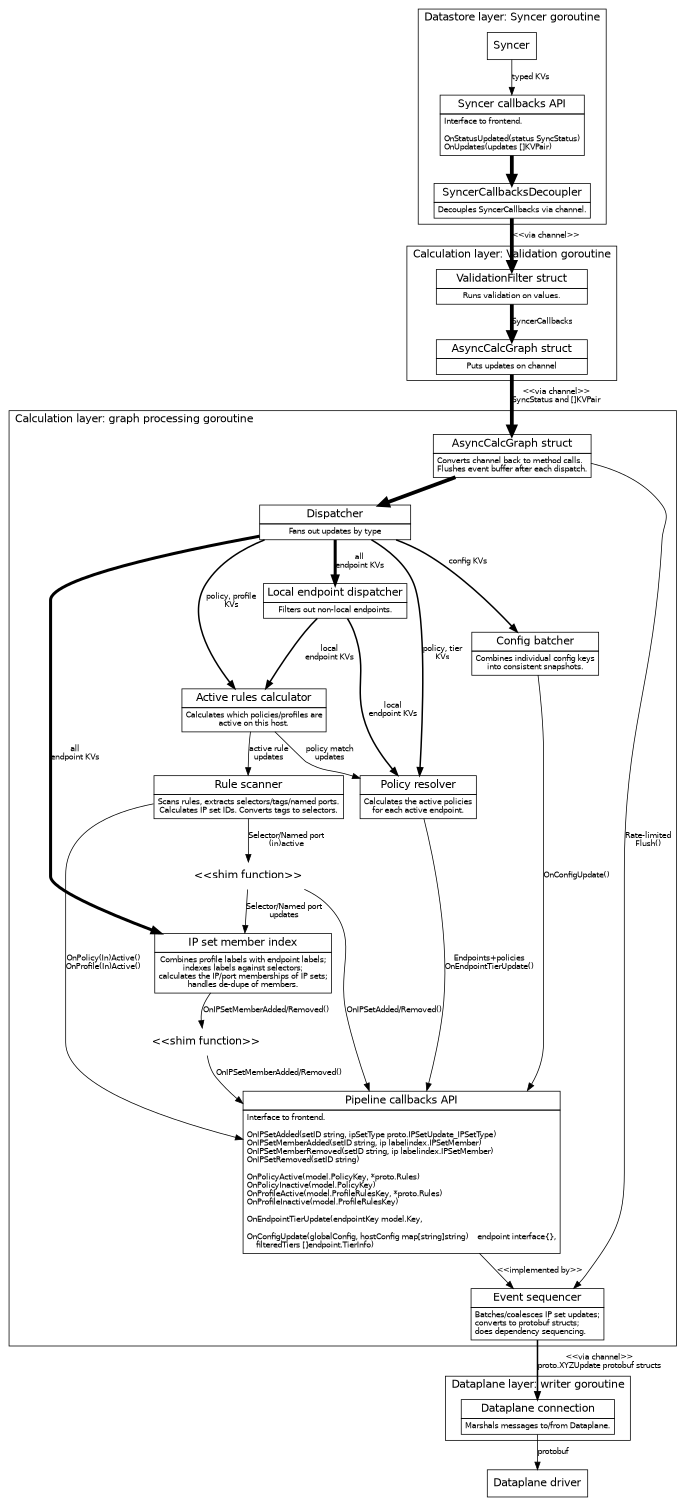 digraph G {
size="7.5,10"
labeljust="l"
fontname=Helvetica;
node [fontname=Helvetica]
edge [fontname=Helvetica,fontsize=10]

    subgraph cluster0 {
    label="Datastore layer: Syncer goroutine";

        Syncer [shape=box]

        Syncer -> SyncerCallbacks [label="typed KVs"]

        SyncerCallbacks [label=<<table BORDER="0" CELLBORDER="1" CELLSPACING="0" CELLPADDING="4">
          <tr><td><font point-size="14">Syncer callbacks API</font></td></tr>
          <tr><td align="left"><font point-size="10">Interface to frontend.<BR ALIGN="LEFT"/>
<BR ALIGN="LEFT"/>
OnStatusUpdated(status SyncStatus)<BR ALIGN="LEFT"/>
OnUpdates(updates []KVPair)<BR ALIGN="LEFT"/>
</font></td></tr>
        </table>>, shape=none, margin=0];

        SyncerCallbacks -> SyncerCallbacksDecoupler [penwidth=5];

        SyncerCallbacksDecoupler [label=<<table BORDER="0" CELLBORDER="1" CELLSPACING="0" CELLPADDING="4">
          <tr><td><font point-size="14">SyncerCallbacksDecoupler</font></td></tr>
          <tr><td><font point-size="10">Decouples SyncerCallbacks via channel.</font></td></tr>
        </table>>, shape=none, margin=0];
    }

    subgraph cluster1 {
    label="Calculation layer: Validation goroutine";
        SyncerCallbacksDecoupler -> ValidationFilter [label="<<via channel>>" penwidth=5];
        ValidationFilter [label=<<table BORDER="0" CELLBORDER="1" CELLSPACING="0" CELLPADDING="4">
          <tr><td WIDTH="200"><font point-size="14" >ValidationFilter struct</font></td></tr>
          <tr><td><font point-size="10">Runs validation on values.</font></td></tr>
        </table>>, shape=none, margin=0]
        ValidationFilter -> AsyncCalcGraph [label="SyncerCallbacks", penwidth=5]
    }

    AsyncCalcGraph [label=<<table BORDER="0" CELLBORDER="1" CELLSPACING="0" CELLPADDING="4">
      <tr><td WIDTH="200"><font point-size="14" >AsyncCalcGraph struct</font></td></tr>
      <tr><td><font point-size="10">Puts updates on channel</font></td></tr>
    </table>>, shape=none, margin=0]
    AsyncCalcGraph -> AsyncCalcGraph2 [label="<<via channel>>\nSyncStatus and []KVPair", penwidth=5]

    subgraph cluster2 {
    label="Calculation layer: graph processing goroutine";

        AsyncCalcGraph2 [label=<<table BORDER="0" CELLBORDER="1" CELLSPACING="0" CELLPADDING="4">
          <tr><td WIDTH="200"><font point-size="14" >AsyncCalcGraph struct</font></td></tr>
          <tr><td><font point-size="10">Converts channel back to method calls.<BR ALIGN="LEFT"/>Flushes event buffer after each dispatch.</font></td></tr>
        </table>>, shape=none, margin=0]
        AsyncCalcGraph2 -> Dispatcher [penwidth=5]
        AsyncCalcGraph2 -> EventBuffer [label="Rate-limited\nFlush()"]

        subgraph {
            /* Put some padding either side of the Dispatcher. */
            rank=same; nodepadding1; Dispatcher; nodepadding2;
            nodepadding1 [style=invisible,fixedsize=true,width=4]
            nodepadding2 [style=invisible,fixedsize=true,width=4]
            nodepadding1 -> Dispatcher [style=invis];
            Dispatcher -> nodepadding2 [style=invis];
        }

        Dispatcher [label=<<table BORDER="0" CELLBORDER="1" CELLSPACING="0" CELLPADDING="4">
          <tr><td WIDTH="200"><font point-size="14" >Dispatcher</font></td></tr>
          <tr><td><font point-size="10">Fans out updates by type</font></td></tr>
        </table>>, shape=none, margin=0]
        Dispatcher -> PolicyResolver [label="policy, tier\nKVs", penwidth=2]
        Dispatcher -> ActiveRulesCalc [label="policy, profile\nKVs", penwidth=2]

        Dispatcher -> LocalDispatcher [label="all\nendpoint KVs", penwidth=4];
        Dispatcher -> MemberCalc [label="all\nendpoint KVs", penwidth=4];
        Dispatcher -> ConfigBatcher [label="config KVs", penwidth=2];


        LocalDispatcher [label=<<table BORDER="0" CELLBORDER="1" CELLSPACING="0" CELLPADDING="4">
          <tr><td><font point-size="14">Local endpoint dispatcher</font></td></tr>
          <tr><td><font point-size="10">Filters out non-local endpoints.</font></td></tr>
        </table>>, shape=none, margin=0]
        LocalDispatcher -> ActiveRulesCalc [label="local\nendpoint KVs", penwidth=2];
        LocalDispatcher -> PolicyResolver [label="local\nendpoint KVs", penwidth=2]

        ConfigBatcher [label=<<table BORDER="0" CELLBORDER="1" CELLSPACING="0" CELLPADDING="4">
          <tr><td><font point-size="14">Config batcher</font></td></tr>
          <tr><td><font point-size="10">Combines individual config keys<BR ALIGN="LEFT"
                  />into consistent snapshots.</font></td></tr>
        </table>>, shape=none, margin=0]
        ConfigBatcher -> PipelineCallbacks [label="OnConfigUpdate()"]

        ActiveRulesCalc [label=<<table BORDER="0" CELLBORDER="1" CELLSPACING="0" CELLPADDING="4">
          <tr><td><font point-size="14">Active rules calculator</font></td></tr>
          <tr><td><font point-size="10">Calculates which policies/profiles are<br/>active on this host.</font></td></tr>
        </table>>, shape=none, margin=0];
        ActiveRulesCalc -> RuleScanner [label="active rule\nupdates"];
        ActiveRulesCalc -> PolicyResolver [label="policy match\nupdates"];

        "<<shim function>>" [shape=none]

        RuleScanner [label=<<table BORDER="0" CELLBORDER="1" CELLSPACING="0" CELLPADDING="4">
          <tr><td><font point-size="14">Rule scanner</font></td></tr>
          <tr><td><font point-size="10">Scans rules, extracts selectors/tags/named ports.<br/>Calculates IP set IDs. Converts tags to selectors.</font></td></tr>
        </table>>, shape=none, margin=0];

        PolicyResolver [label=<<table BORDER="0" CELLBORDER="1" CELLSPACING="0" CELLPADDING="4">
          <tr><td><font point-size="14">Policy resolver</font></td></tr>
          <tr><td><font point-size="10">Calculates the active policies<br/>for each active endpoint.</font></td></tr>
        </table>>, shape=none, margin=0];


        MemberCalc [label=<<table BORDER="0" CELLBORDER="1" CELLSPACING="0" CELLPADDING="4">
          <tr><td><font point-size="14">IP set member index</font></td></tr>
          <tr><td><font point-size="10">Combines profile labels with endpoint labels;<br/>indexes labels against selectors;<br/>calculates the IP/port memberships of IP sets;<br/>handles de-dupe of members.</font></td></tr>
        </table>>, shape=none, margin=0];


        RuleScanner -> PipelineCallbacks [label="OnPolicy(In)Active()\nOnProfile(In)Active()"];

        RuleScannerShim [label="<<shim function>>", shape=none]

        RuleScanner -> RuleScannerShim [label="Selector/Named port\n(in)active"];

        RuleScannerShim -> MemberCalc [label="Selector/Named port\nupdates"]
        RuleScannerShim -> PipelineCallbacks [label="OnIPSetAdded/Removed()"];

        MemberCalc -> "<<shim function>>" [label="OnIPSetMemberAdded/Removed()"];
        "<<shim function>>" -> PipelineCallbacks [label="OnIPSetMemberAdded/Removed()"];
        PolicyResolver -> PipelineCallbacks [label="Endpoints+policies\nOnEndpointTierUpdate()"];

        PipelineCallbacks [label=<<table BORDER="0" CELLBORDER="1" CELLSPACING="0" CELLPADDING="4">
          <tr><td><font point-size="14">Pipeline callbacks API</font></td></tr>
          <tr><td align="left"><font point-size="10">Interface to frontend.<BR ALIGN="LEFT"/>
<BR ALIGN="LEFT"/>
OnIPSetAdded(setID string, ipSetType proto.IPSetUpdate_IPSetType)<BR ALIGN="LEFT"/>
OnIPSetMemberAdded(setID string, ip labelindex.IPSetMember)<BR ALIGN="LEFT"/>
OnIPSetMemberRemoved(setID string, ip labelindex.IPSetMember)<BR ALIGN="LEFT"/>
OnIPSetRemoved(setID string)<BR ALIGN="LEFT"/>
<BR ALIGN="LEFT"/>
OnPolicyActive(model.PolicyKey, *proto.Rules)<BR ALIGN="LEFT"/>
OnPolicyInactive(model.PolicyKey)<BR ALIGN="LEFT"/>
OnProfileActive(model.ProfileRulesKey, *proto.Rules)<BR ALIGN="LEFT"/>
OnProfileInactive(model.ProfileRulesKey)<BR ALIGN="LEFT"/>
<BR ALIGN="LEFT"/>
OnEndpointTierUpdate(endpointKey model.Key,<BR ALIGN="LEFT"/>
<BR ALIGN="LEFT"/>
OnConfigUpdate(globalConfig, hostConfig map[string]string)
    endpoint interface{},<BR ALIGN="LEFT"/>
    filteredTiers []endpoint.TierInfo)<BR ALIGN="LEFT"/>
</font></td></tr>
        </table>>, shape=none, margin=0];

        PipelineCallbacks -> EventBuffer [label="<<implemented by>>"]

        EventBuffer [label=<<table BORDER="0" CELLBORDER="1" CELLSPACING="0" CELLPADDING="4">
          <tr><td><font point-size="14">Event sequencer</font></td></tr>
          <tr><td><font point-size="10">Batches/coalesces IP set updates;<BR ALIGN="LEFT"/>converts to protobuf structs;<BR ALIGN="LEFT"/>does dependency sequencing.<BR ALIGN="LEFT"/></font></td></tr>
        </table>>, shape=none, margin=0];
    }

    subgraph cluster3 {
    label="Dataplane layer: writer goroutine";
        DataplaneConnection [label=<<table BORDER="0" CELLBORDER="1" CELLSPACING="0" CELLPADDING="4">
          <tr><td><font point-size="14">Dataplane connection</font></td></tr>
          <tr><td><font point-size="10">Marshals messages to/from Dataplane.</font></td></tr>
        </table>>, shape=none, margin=0];
    }


    EventBuffer -> DataplaneConnection [label="<<via channel>>\nproto.XYZUpdate protobuf structs", penwidth=2]
    DataplaneConnection -> Dataplane [label="protobuf"];
    Dataplane [shape=box, label="Dataplane driver"];
}

